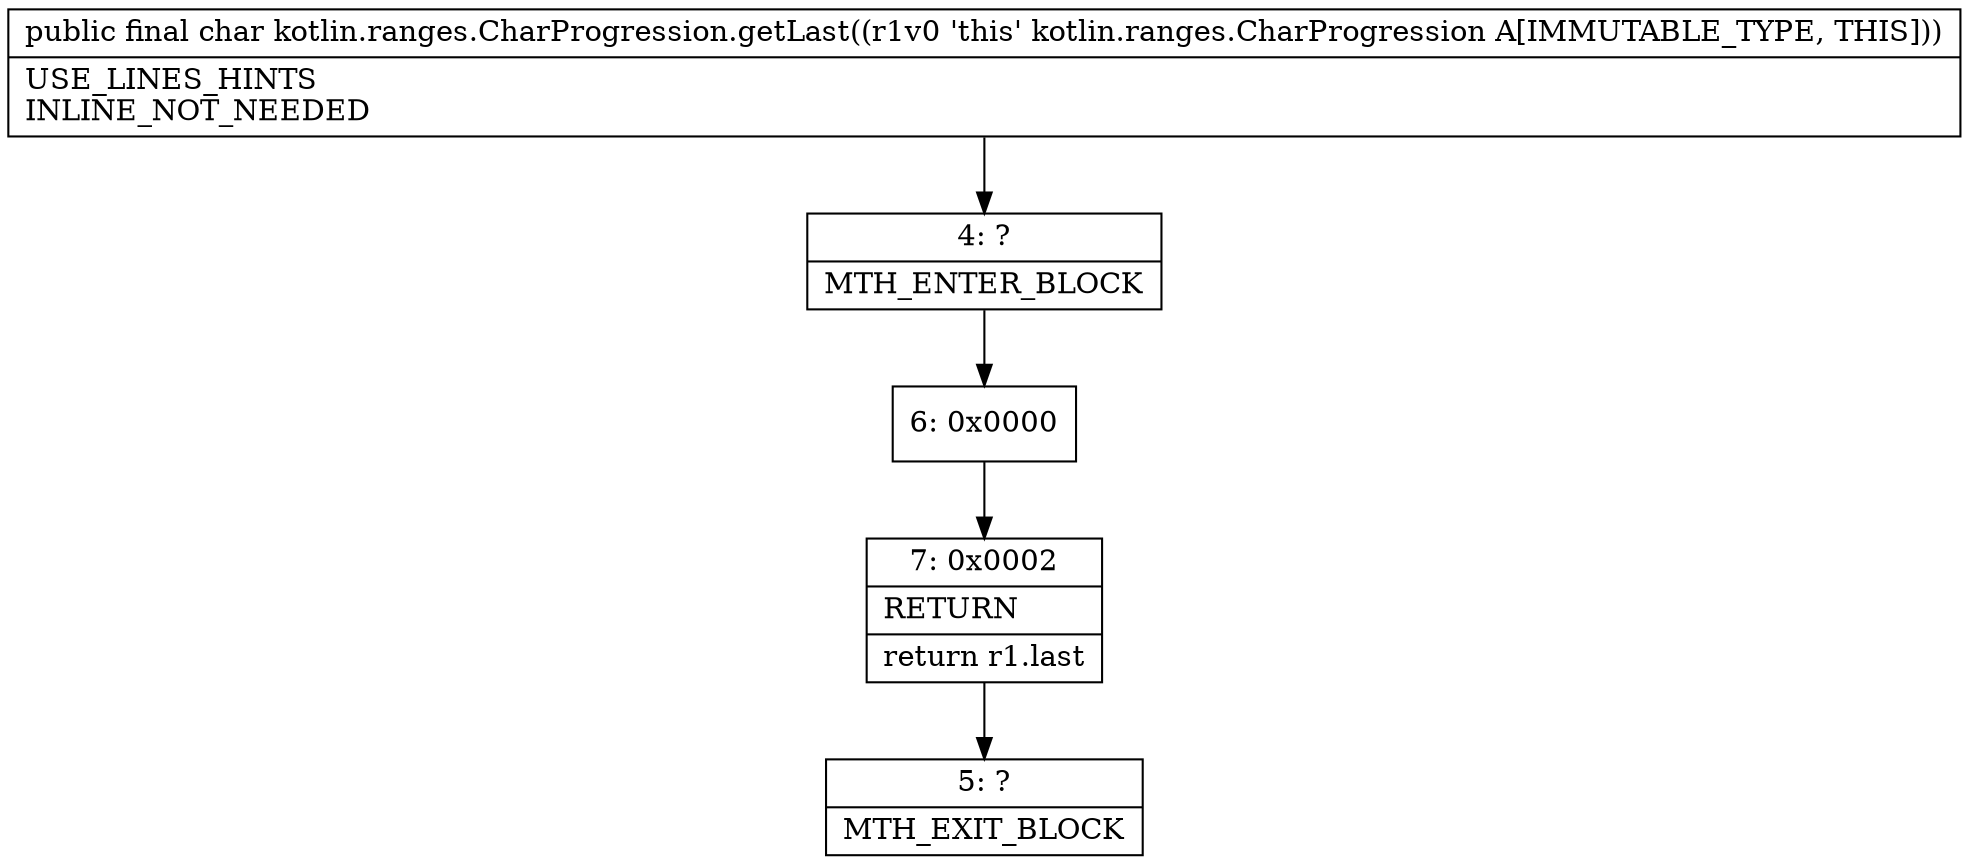 digraph "CFG forkotlin.ranges.CharProgression.getLast()C" {
Node_4 [shape=record,label="{4\:\ ?|MTH_ENTER_BLOCK\l}"];
Node_6 [shape=record,label="{6\:\ 0x0000}"];
Node_7 [shape=record,label="{7\:\ 0x0002|RETURN\l|return r1.last\l}"];
Node_5 [shape=record,label="{5\:\ ?|MTH_EXIT_BLOCK\l}"];
MethodNode[shape=record,label="{public final char kotlin.ranges.CharProgression.getLast((r1v0 'this' kotlin.ranges.CharProgression A[IMMUTABLE_TYPE, THIS]))  | USE_LINES_HINTS\lINLINE_NOT_NEEDED\l}"];
MethodNode -> Node_4;Node_4 -> Node_6;
Node_6 -> Node_7;
Node_7 -> Node_5;
}

